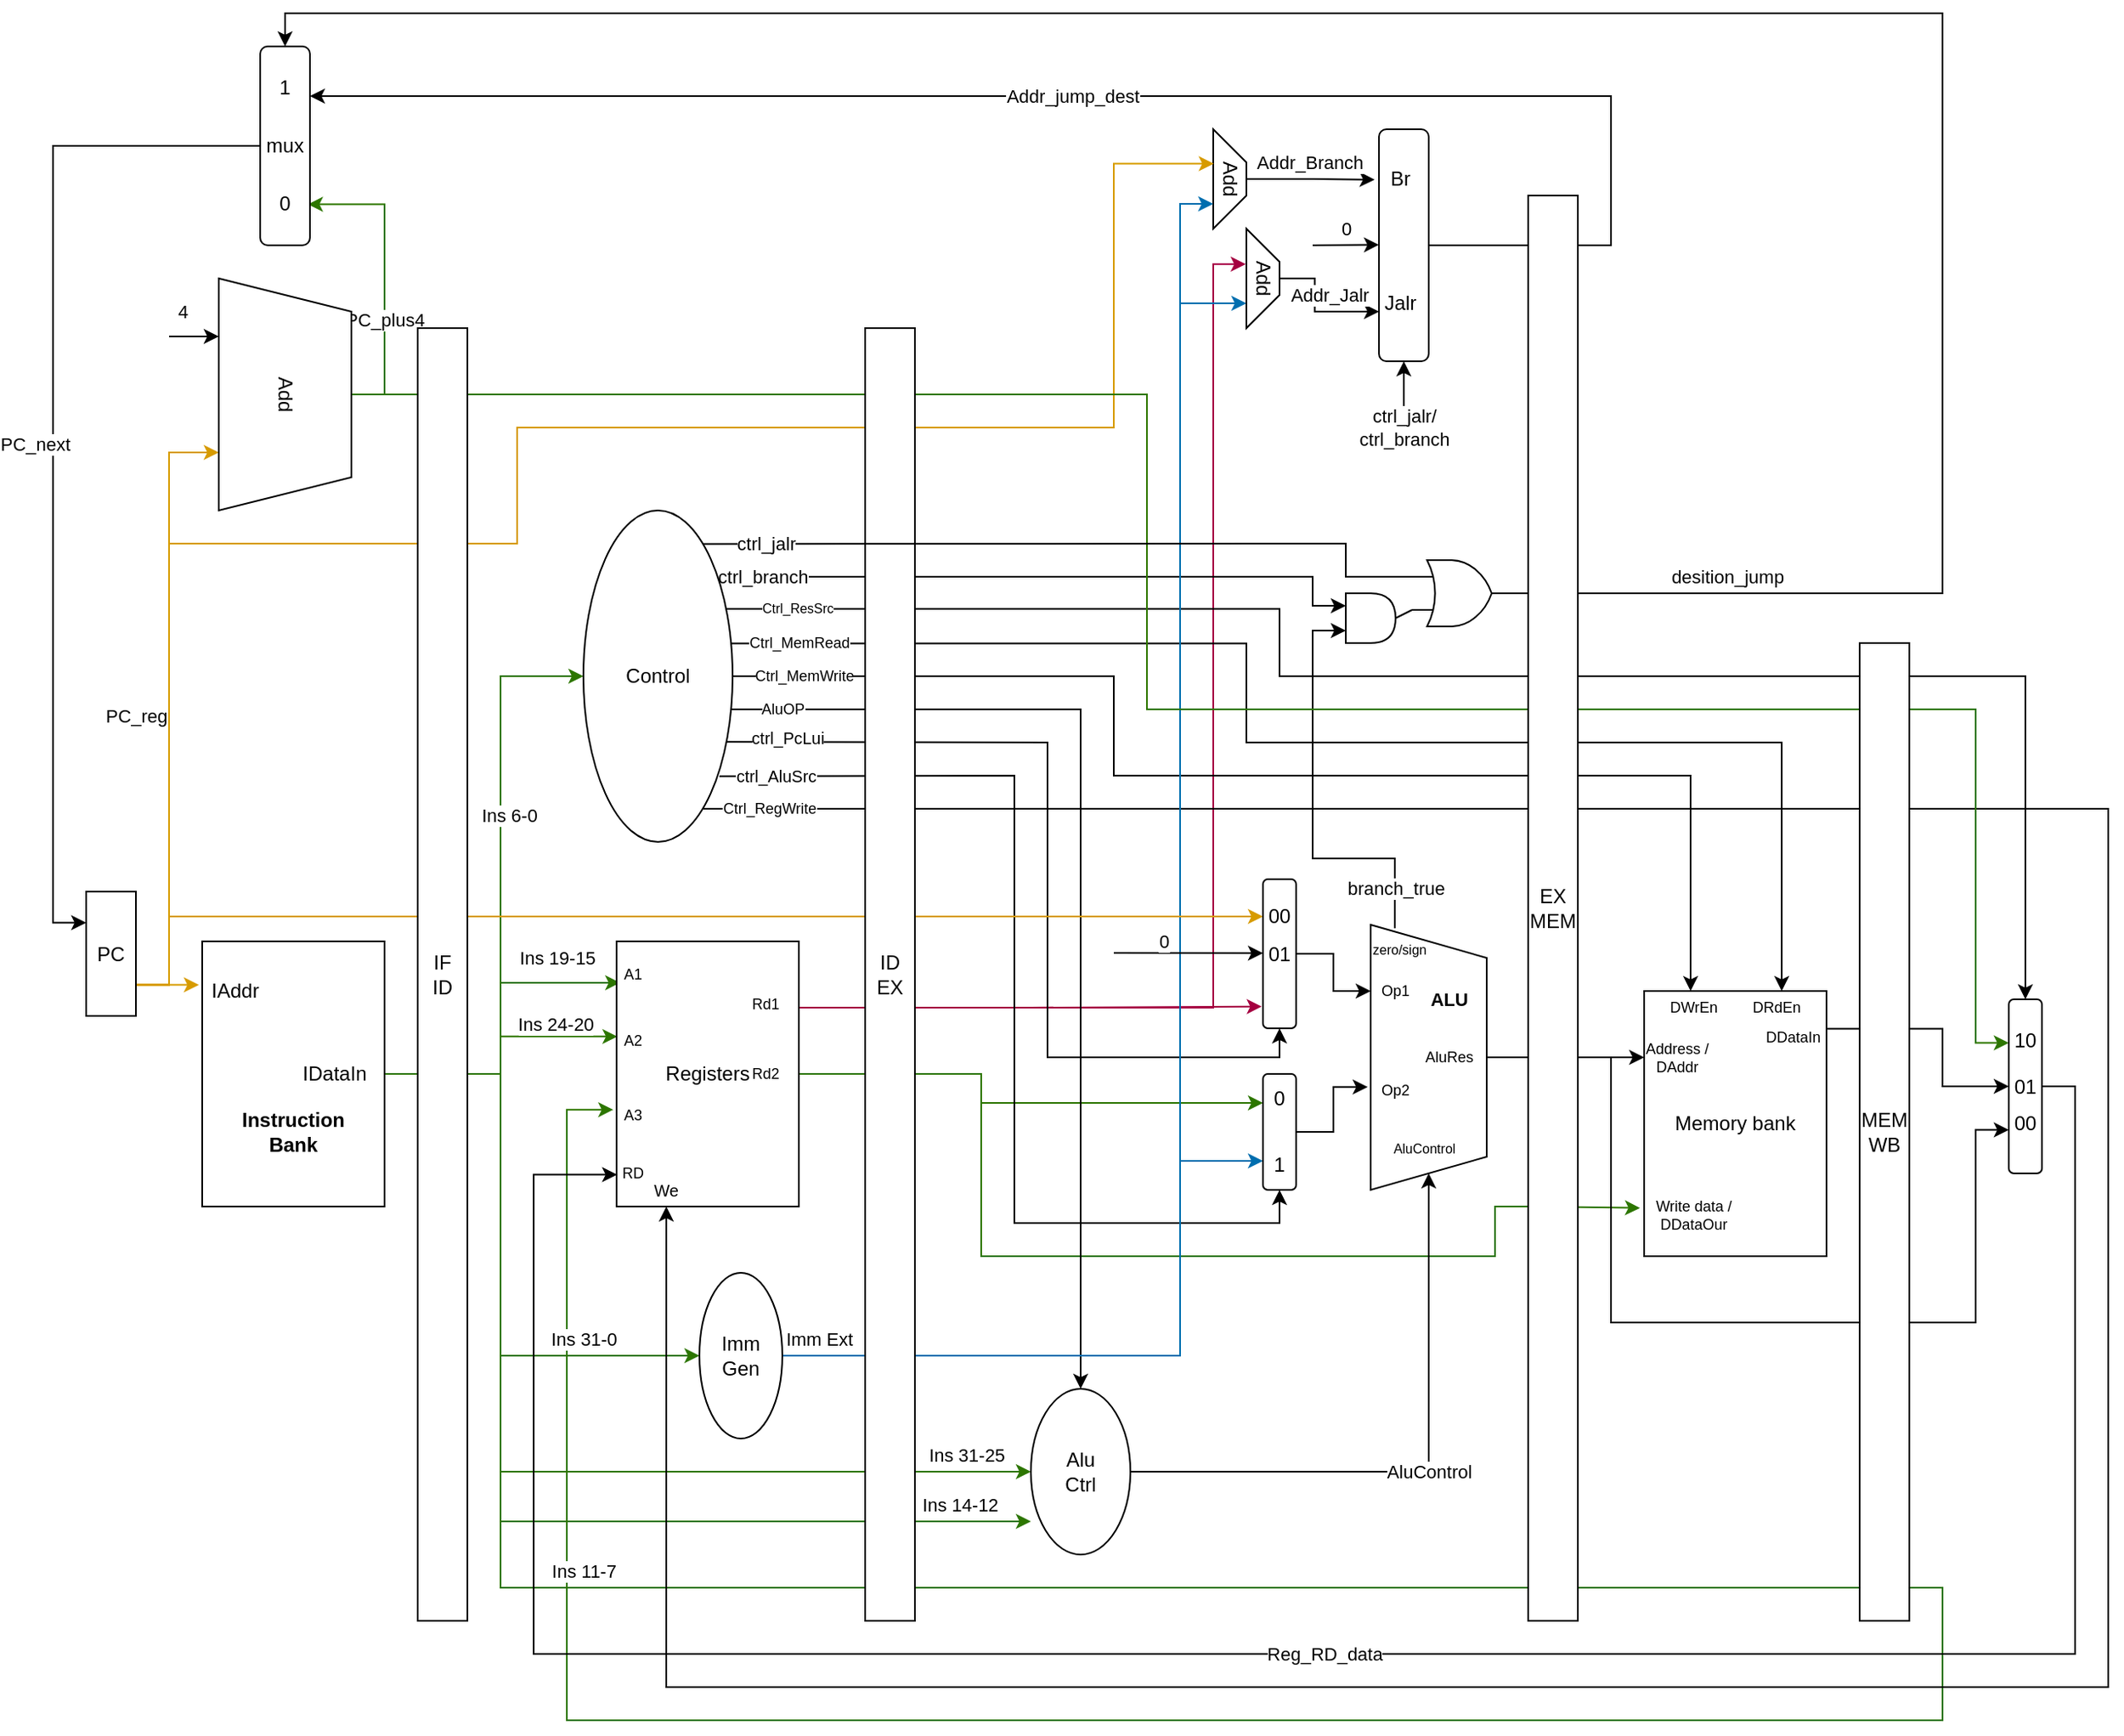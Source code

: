 <mxfile version="21.2.8" type="device">
  <diagram name="Page-1" id="7e0a89b8-554c-2b80-1dc8-d5c74ca68de4">
    <mxGraphModel dx="2295" dy="1553" grid="1" gridSize="10" guides="1" tooltips="1" connect="1" arrows="1" fold="1" page="1" pageScale="1" pageWidth="1100" pageHeight="850" background="none" math="0" shadow="0">
      <root>
        <mxCell id="0" />
        <mxCell id="1" parent="0" />
        <mxCell id="HRQ-f5ljQgn7vCd50rZe-31" value="Ins 6-0" style="edgeStyle=orthogonalEdgeStyle;rounded=0;orthogonalLoop=1;jettySize=auto;html=1;exitX=1;exitY=0.5;exitDx=0;exitDy=0;entryX=0;entryY=0.5;entryDx=0;entryDy=0;fillColor=#60a917;strokeColor=#2D7600;" parent="1" source="HRQ-f5ljQgn7vCd50rZe-2" target="HRQ-f5ljQgn7vCd50rZe-4" edge="1">
          <mxGeometry x="0.258" y="-5" relative="1" as="geometry">
            <Array as="points">
              <mxPoint x="290" y="470" />
              <mxPoint x="290" y="230" />
            </Array>
            <mxPoint as="offset" />
          </mxGeometry>
        </mxCell>
        <mxCell id="HRQ-f5ljQgn7vCd50rZe-32" value="Ins 19-15" style="edgeStyle=orthogonalEdgeStyle;rounded=0;orthogonalLoop=1;jettySize=auto;html=1;exitX=1;exitY=0.5;exitDx=0;exitDy=0;entryX=0.02;entryY=0.156;entryDx=0;entryDy=0;entryPerimeter=0;fillColor=#60a917;strokeColor=#2D7600;" parent="1" source="HRQ-f5ljQgn7vCd50rZe-2" target="HRQ-f5ljQgn7vCd50rZe-3" edge="1">
          <mxGeometry x="0.615" y="15" relative="1" as="geometry">
            <mxPoint as="offset" />
          </mxGeometry>
        </mxCell>
        <mxCell id="HRQ-f5ljQgn7vCd50rZe-33" value="Ins 24-20" style="edgeStyle=orthogonalEdgeStyle;rounded=0;orthogonalLoop=1;jettySize=auto;html=1;exitX=1;exitY=0.5;exitDx=0;exitDy=0;entryX=0.005;entryY=0.359;entryDx=0;entryDy=0;entryPerimeter=0;fillColor=#60a917;strokeColor=#2D7600;" parent="1" source="HRQ-f5ljQgn7vCd50rZe-2" target="HRQ-f5ljQgn7vCd50rZe-3" edge="1">
          <mxGeometry x="0.541" y="7" relative="1" as="geometry">
            <mxPoint as="offset" />
          </mxGeometry>
        </mxCell>
        <mxCell id="HRQ-f5ljQgn7vCd50rZe-34" value="Ins 11-7" style="edgeStyle=orthogonalEdgeStyle;rounded=0;orthogonalLoop=1;jettySize=auto;html=1;exitX=1;exitY=0.5;exitDx=0;exitDy=0;entryX=-0.018;entryY=0.635;entryDx=0;entryDy=0;entryPerimeter=0;fillColor=#60a917;strokeColor=#2D7600;" parent="1" source="HRQ-f5ljQgn7vCd50rZe-2" target="HRQ-f5ljQgn7vCd50rZe-3" edge="1">
          <mxGeometry x="-0.664" y="10" relative="1" as="geometry">
            <mxPoint as="offset" />
            <Array as="points">
              <mxPoint x="290" y="470" />
              <mxPoint x="290" y="780" />
              <mxPoint x="1160" y="780" />
              <mxPoint x="1160" y="860" />
              <mxPoint x="330" y="860" />
              <mxPoint x="330" y="492" />
            </Array>
          </mxGeometry>
        </mxCell>
        <mxCell id="HRQ-f5ljQgn7vCd50rZe-35" value="Ins 31-0" style="edgeStyle=orthogonalEdgeStyle;rounded=0;orthogonalLoop=1;jettySize=auto;html=1;exitX=1;exitY=0.5;exitDx=0;exitDy=0;entryX=0;entryY=0.5;entryDx=0;entryDy=0;fillColor=#60a917;strokeColor=#2D7600;" parent="1" source="HRQ-f5ljQgn7vCd50rZe-2" target="HRQ-f5ljQgn7vCd50rZe-9" edge="1">
          <mxGeometry x="0.611" y="10" relative="1" as="geometry">
            <Array as="points">
              <mxPoint x="290" y="470" />
              <mxPoint x="290" y="640" />
            </Array>
            <mxPoint as="offset" />
          </mxGeometry>
        </mxCell>
        <mxCell id="HRQ-f5ljQgn7vCd50rZe-36" value="Ins 31-25" style="edgeStyle=orthogonalEdgeStyle;rounded=0;orthogonalLoop=1;jettySize=auto;html=1;exitX=1;exitY=0.5;exitDx=0;exitDy=0;entryX=0;entryY=0.5;entryDx=0;entryDy=0;fillColor=#60a917;strokeColor=#2D7600;" parent="1" source="HRQ-f5ljQgn7vCd50rZe-2" target="HRQ-f5ljQgn7vCd50rZe-8" edge="1">
          <mxGeometry x="0.875" y="10" relative="1" as="geometry">
            <Array as="points">
              <mxPoint x="290" y="470" />
              <mxPoint x="290" y="710" />
            </Array>
            <mxPoint as="offset" />
          </mxGeometry>
        </mxCell>
        <mxCell id="HRQ-f5ljQgn7vCd50rZe-37" value="Ins 14-12" style="edgeStyle=orthogonalEdgeStyle;rounded=0;orthogonalLoop=1;jettySize=auto;html=1;exitX=1;exitY=0.5;exitDx=0;exitDy=0;entryX=0;entryY=0.8;entryDx=0;entryDy=0;entryPerimeter=0;fillColor=#60a917;strokeColor=#2D7600;" parent="1" source="HRQ-f5ljQgn7vCd50rZe-2" target="HRQ-f5ljQgn7vCd50rZe-8" edge="1">
          <mxGeometry x="0.869" y="10" relative="1" as="geometry">
            <Array as="points">
              <mxPoint x="290" y="470" />
              <mxPoint x="290" y="740" />
            </Array>
            <mxPoint as="offset" />
          </mxGeometry>
        </mxCell>
        <mxCell id="HRQ-f5ljQgn7vCd50rZe-60" style="edgeStyle=orthogonalEdgeStyle;rounded=0;orthogonalLoop=1;jettySize=auto;html=1;exitX=1;exitY=0.25;exitDx=0;exitDy=0;entryX=0.357;entryY=1.019;entryDx=0;entryDy=0;entryPerimeter=0;fillColor=#d80073;strokeColor=#A50040;" parent="1" source="HRQ-f5ljQgn7vCd50rZe-3" target="HRQ-f5ljQgn7vCd50rZe-51" edge="1">
          <mxGeometry relative="1" as="geometry">
            <Array as="points">
              <mxPoint x="720" y="430" />
              <mxPoint x="720" y="-19" />
            </Array>
          </mxGeometry>
        </mxCell>
        <mxCell id="HRQ-f5ljQgn7vCd50rZe-68" style="edgeStyle=orthogonalEdgeStyle;rounded=0;orthogonalLoop=1;jettySize=auto;html=1;exitX=1;exitY=0.25;exitDx=0;exitDy=0;entryX=-0.036;entryY=0.854;entryDx=0;entryDy=0;entryPerimeter=0;fillColor=#d80073;strokeColor=#A50040;" parent="1" source="HRQ-f5ljQgn7vCd50rZe-3" target="HRQ-f5ljQgn7vCd50rZe-38" edge="1">
          <mxGeometry relative="1" as="geometry" />
        </mxCell>
        <mxCell id="HRQ-f5ljQgn7vCd50rZe-73" style="edgeStyle=orthogonalEdgeStyle;rounded=0;orthogonalLoop=1;jettySize=auto;html=1;entryX=0;entryY=0.25;entryDx=0;entryDy=0;fillColor=#60a917;strokeColor=#2D7600;" parent="1" source="HRQ-f5ljQgn7vCd50rZe-3" target="HRQ-f5ljQgn7vCd50rZe-72" edge="1">
          <mxGeometry relative="1" as="geometry">
            <Array as="points">
              <mxPoint x="580" y="470" />
              <mxPoint x="580" y="487" />
            </Array>
          </mxGeometry>
        </mxCell>
        <mxCell id="HRQ-f5ljQgn7vCd50rZe-83" style="edgeStyle=orthogonalEdgeStyle;rounded=0;orthogonalLoop=1;jettySize=auto;html=1;exitX=1;exitY=0.5;exitDx=0;exitDy=0;entryX=-0.023;entryY=0.818;entryDx=0;entryDy=0;entryPerimeter=0;fillColor=#60a917;strokeColor=#2D7600;" parent="1" source="HRQ-f5ljQgn7vCd50rZe-3" target="HRQ-f5ljQgn7vCd50rZe-5" edge="1">
          <mxGeometry relative="1" as="geometry">
            <mxPoint x="910" y="550" as="targetPoint" />
            <Array as="points">
              <mxPoint x="580" y="470" />
              <mxPoint x="580" y="580" />
              <mxPoint x="890" y="580" />
              <mxPoint x="890" y="550" />
              <mxPoint x="910" y="550" />
            </Array>
          </mxGeometry>
        </mxCell>
        <mxCell id="HRQ-f5ljQgn7vCd50rZe-49" value="ctrl_branch" style="edgeStyle=orthogonalEdgeStyle;rounded=0;orthogonalLoop=1;jettySize=auto;html=1;entryX=0;entryY=0.25;entryDx=0;entryDy=0;exitX=0.868;exitY=0.193;exitDx=0;exitDy=0;exitPerimeter=0;" parent="1" source="HRQ-f5ljQgn7vCd50rZe-4" target="HRQ-f5ljQgn7vCd50rZe-41" edge="1">
          <mxGeometry x="-0.843" relative="1" as="geometry">
            <Array as="points">
              <mxPoint x="418" y="170" />
              <mxPoint x="780" y="170" />
              <mxPoint x="780" y="188" />
            </Array>
            <mxPoint as="offset" />
          </mxGeometry>
        </mxCell>
        <mxCell id="HRQ-f5ljQgn7vCd50rZe-71" value="ctrl_PcLui" style="edgeStyle=orthogonalEdgeStyle;rounded=0;orthogonalLoop=1;jettySize=auto;html=1;entryX=0.5;entryY=1;entryDx=0;entryDy=0;exitX=0.96;exitY=0.698;exitDx=0;exitDy=0;fontSize=10;exitPerimeter=0;" parent="1" source="HRQ-f5ljQgn7vCd50rZe-4" target="HRQ-f5ljQgn7vCd50rZe-38" edge="1">
          <mxGeometry x="-0.866" y="3" relative="1" as="geometry">
            <Array as="points">
              <mxPoint x="428" y="270" />
              <mxPoint x="620" y="270" />
              <mxPoint x="620" y="460" />
              <mxPoint x="760" y="460" />
            </Array>
            <mxPoint as="offset" />
          </mxGeometry>
        </mxCell>
        <mxCell id="HRQ-f5ljQgn7vCd50rZe-75" value="ctrl_AluSrc" style="edgeStyle=orthogonalEdgeStyle;rounded=0;orthogonalLoop=1;jettySize=auto;html=1;entryX=0.5;entryY=1;entryDx=0;entryDy=0;exitX=0.911;exitY=0.802;exitDx=0;exitDy=0;exitPerimeter=0;fontSize=10;" parent="1" source="HRQ-f5ljQgn7vCd50rZe-4" target="HRQ-f5ljQgn7vCd50rZe-72" edge="1">
          <mxGeometry x="-0.892" relative="1" as="geometry">
            <Array as="points">
              <mxPoint x="423" y="290" />
              <mxPoint x="427" y="290" />
              <mxPoint x="600" y="290" />
              <mxPoint x="600" y="560" />
              <mxPoint x="760" y="560" />
            </Array>
            <mxPoint as="offset" />
          </mxGeometry>
        </mxCell>
        <mxCell id="HRQ-f5ljQgn7vCd50rZe-84" value="Ctrl_MemWrite" style="edgeStyle=orthogonalEdgeStyle;rounded=0;orthogonalLoop=1;jettySize=auto;html=1;exitX=1;exitY=0.5;exitDx=0;exitDy=0;entryX=0.25;entryY=0;entryDx=0;entryDy=0;fontSize=9;" parent="1" source="HRQ-f5ljQgn7vCd50rZe-4" target="HRQ-f5ljQgn7vCd50rZe-5" edge="1">
          <mxGeometry x="-0.888" relative="1" as="geometry">
            <Array as="points">
              <mxPoint x="660" y="230" />
              <mxPoint x="660" y="290" />
              <mxPoint x="1008" y="290" />
              <mxPoint x="1008" y="420" />
            </Array>
            <mxPoint as="offset" />
          </mxGeometry>
        </mxCell>
        <mxCell id="HRQ-f5ljQgn7vCd50rZe-85" value="Ctrl_MemRead" style="edgeStyle=orthogonalEdgeStyle;rounded=0;orthogonalLoop=1;jettySize=auto;html=1;exitX=0.985;exitY=0.401;exitDx=0;exitDy=0;entryX=0.75;entryY=0;entryDx=0;entryDy=0;fontSize=9;exitPerimeter=0;" parent="1" source="HRQ-f5ljQgn7vCd50rZe-4" target="HRQ-f5ljQgn7vCd50rZe-5" edge="1">
          <mxGeometry x="-0.903" relative="1" as="geometry">
            <Array as="points">
              <mxPoint x="740" y="210" />
              <mxPoint x="740" y="270" />
              <mxPoint x="1063" y="270" />
              <mxPoint x="1063" y="420" />
            </Array>
            <mxPoint as="offset" />
          </mxGeometry>
        </mxCell>
        <mxCell id="HRQ-f5ljQgn7vCd50rZe-86" value="Ctrl_ResSrc" style="edgeStyle=orthogonalEdgeStyle;rounded=0;orthogonalLoop=1;jettySize=auto;html=1;entryX=0.5;entryY=0;entryDx=0;entryDy=0;exitX=0.944;exitY=0.297;exitDx=0;exitDy=0;exitPerimeter=0;fontSize=8;" parent="1" source="HRQ-f5ljQgn7vCd50rZe-4" target="HRQ-f5ljQgn7vCd50rZe-11" edge="1">
          <mxGeometry x="-0.913" relative="1" as="geometry">
            <Array as="points">
              <mxPoint x="760" y="189" />
              <mxPoint x="760" y="230" />
              <mxPoint x="1210" y="230" />
            </Array>
            <mxPoint as="offset" />
          </mxGeometry>
        </mxCell>
        <mxCell id="HRQ-f5ljQgn7vCd50rZe-98" value="Ctrl_RegWrite" style="edgeStyle=orthogonalEdgeStyle;rounded=0;orthogonalLoop=1;jettySize=auto;html=1;fontSize=9;exitX=0.805;exitY=0.9;exitDx=0;exitDy=0;exitPerimeter=0;entryX=0.273;entryY=1;entryDx=0;entryDy=0;entryPerimeter=0;" parent="1" source="HRQ-f5ljQgn7vCd50rZe-4" target="HRQ-f5ljQgn7vCd50rZe-3" edge="1">
          <mxGeometry x="-0.969" relative="1" as="geometry">
            <mxPoint x="390" y="580" as="targetPoint" />
            <Array as="points">
              <mxPoint x="1260" y="310" />
              <mxPoint x="1260" y="840" />
              <mxPoint x="390" y="840" />
            </Array>
            <mxPoint as="offset" />
          </mxGeometry>
        </mxCell>
        <mxCell id="HRQ-f5ljQgn7vCd50rZe-99" value="AluOP" style="edgeStyle=orthogonalEdgeStyle;rounded=0;orthogonalLoop=1;jettySize=auto;html=1;entryX=0.5;entryY=0;entryDx=0;entryDy=0;fontSize=9;" parent="1" source="HRQ-f5ljQgn7vCd50rZe-4" target="HRQ-f5ljQgn7vCd50rZe-8" edge="1">
          <mxGeometry x="-0.901" relative="1" as="geometry">
            <Array as="points">
              <mxPoint x="640" y="250" />
              <mxPoint x="640" y="660" />
            </Array>
            <mxPoint as="offset" />
          </mxGeometry>
        </mxCell>
        <mxCell id="HRQ-f5ljQgn7vCd50rZe-4" value="Control" style="ellipse;whiteSpace=wrap;html=1;" parent="1" vertex="1">
          <mxGeometry x="340" y="130" width="90" height="200" as="geometry" />
        </mxCell>
        <mxCell id="HRQ-f5ljQgn7vCd50rZe-88" style="edgeStyle=orthogonalEdgeStyle;rounded=0;orthogonalLoop=1;jettySize=auto;html=1;entryX=0;entryY=0.5;entryDx=0;entryDy=0;exitX=0.999;exitY=0.142;exitDx=0;exitDy=0;exitPerimeter=0;" parent="1" source="HRQ-f5ljQgn7vCd50rZe-5" target="HRQ-f5ljQgn7vCd50rZe-11" edge="1">
          <mxGeometry relative="1" as="geometry">
            <Array as="points">
              <mxPoint x="1160" y="443" />
              <mxPoint x="1160" y="478" />
            </Array>
          </mxGeometry>
        </mxCell>
        <mxCell id="HRQ-f5ljQgn7vCd50rZe-53" value="Addr_Branch" style="edgeStyle=orthogonalEdgeStyle;rounded=0;orthogonalLoop=1;jettySize=auto;html=1;entryX=-0.088;entryY=0.217;entryDx=0;entryDy=0;entryPerimeter=0;" parent="1" source="HRQ-f5ljQgn7vCd50rZe-6" target="HRQ-f5ljQgn7vCd50rZe-52" edge="1">
          <mxGeometry x="-0.03" y="10" relative="1" as="geometry">
            <mxPoint as="offset" />
          </mxGeometry>
        </mxCell>
        <mxCell id="HRQ-f5ljQgn7vCd50rZe-6" value="Add" style="shape=trapezoid;perimeter=trapezoidPerimeter;whiteSpace=wrap;html=1;fixedSize=1;rotation=90;" parent="1" vertex="1">
          <mxGeometry x="700" y="-80" width="60" height="20" as="geometry" />
        </mxCell>
        <mxCell id="HRQ-f5ljQgn7vCd50rZe-13" style="edgeStyle=orthogonalEdgeStyle;rounded=0;orthogonalLoop=1;jettySize=auto;html=1;exitX=0.5;exitY=0;exitDx=0;exitDy=0;entryX=0;entryY=0.25;entryDx=0;entryDy=0;" parent="1" source="HRQ-f5ljQgn7vCd50rZe-7" target="HRQ-f5ljQgn7vCd50rZe-5" edge="1">
          <mxGeometry relative="1" as="geometry" />
        </mxCell>
        <mxCell id="HRQ-f5ljQgn7vCd50rZe-14" style="edgeStyle=orthogonalEdgeStyle;rounded=0;orthogonalLoop=1;jettySize=auto;html=1;entryX=0;entryY=0.75;entryDx=0;entryDy=0;" parent="1" target="HRQ-f5ljQgn7vCd50rZe-11" edge="1">
          <mxGeometry relative="1" as="geometry">
            <mxPoint x="840" y="630" as="targetPoint" />
            <mxPoint x="910" y="460" as="sourcePoint" />
            <Array as="points">
              <mxPoint x="960" y="460" />
              <mxPoint x="960" y="620" />
              <mxPoint x="1180" y="620" />
              <mxPoint x="1180" y="504" />
            </Array>
          </mxGeometry>
        </mxCell>
        <mxCell id="HRQ-f5ljQgn7vCd50rZe-42" value="branch_true" style="edgeStyle=orthogonalEdgeStyle;rounded=0;orthogonalLoop=1;jettySize=auto;html=1;entryX=0;entryY=0.75;entryDx=0;entryDy=0;exitX=0.455;exitY=0.07;exitDx=0;exitDy=0;exitPerimeter=0;" parent="1" source="HRQ-f5ljQgn7vCd50rZe-110" target="HRQ-f5ljQgn7vCd50rZe-41" edge="1">
          <mxGeometry x="-0.807" relative="1" as="geometry">
            <mxPoint x="710" y="380" as="sourcePoint" />
            <Array as="points">
              <mxPoint x="830" y="340" />
              <mxPoint x="780" y="340" />
              <mxPoint x="780" y="202" />
            </Array>
            <mxPoint as="offset" />
          </mxGeometry>
        </mxCell>
        <mxCell id="HRQ-f5ljQgn7vCd50rZe-82" value="AluControl" style="edgeStyle=orthogonalEdgeStyle;rounded=0;orthogonalLoop=1;jettySize=auto;html=1;exitX=1;exitY=0.5;exitDx=0;exitDy=0;" parent="1" source="HRQ-f5ljQgn7vCd50rZe-8" target="HRQ-f5ljQgn7vCd50rZe-7" edge="1">
          <mxGeometry relative="1" as="geometry" />
        </mxCell>
        <mxCell id="HRQ-f5ljQgn7vCd50rZe-8" value="Alu&lt;br&gt;Ctrl" style="ellipse;whiteSpace=wrap;html=1;" parent="1" vertex="1">
          <mxGeometry x="610" y="660" width="60" height="100" as="geometry" />
        </mxCell>
        <mxCell id="HRQ-f5ljQgn7vCd50rZe-57" style="edgeStyle=orthogonalEdgeStyle;rounded=0;orthogonalLoop=1;jettySize=auto;html=1;entryX=0.75;entryY=1;entryDx=0;entryDy=0;fillColor=#1ba1e2;strokeColor=#006EAF;" parent="1" source="HRQ-f5ljQgn7vCd50rZe-9" target="HRQ-f5ljQgn7vCd50rZe-51" edge="1">
          <mxGeometry relative="1" as="geometry">
            <Array as="points">
              <mxPoint x="700" y="640" />
              <mxPoint x="700" y="5" />
            </Array>
          </mxGeometry>
        </mxCell>
        <mxCell id="HRQ-f5ljQgn7vCd50rZe-58" value="Imm Ext" style="edgeStyle=orthogonalEdgeStyle;rounded=0;orthogonalLoop=1;jettySize=auto;html=1;entryX=0.75;entryY=1;entryDx=0;entryDy=0;fillColor=#1ba1e2;strokeColor=#006EAF;" parent="1" source="HRQ-f5ljQgn7vCd50rZe-9" target="HRQ-f5ljQgn7vCd50rZe-6" edge="1">
          <mxGeometry x="-0.954" y="10" relative="1" as="geometry">
            <Array as="points">
              <mxPoint x="700" y="640" />
              <mxPoint x="700" y="-55" />
            </Array>
            <mxPoint as="offset" />
          </mxGeometry>
        </mxCell>
        <mxCell id="HRQ-f5ljQgn7vCd50rZe-74" style="edgeStyle=orthogonalEdgeStyle;rounded=0;orthogonalLoop=1;jettySize=auto;html=1;entryX=0;entryY=0.75;entryDx=0;entryDy=0;fillColor=#1ba1e2;strokeColor=#006EAF;" parent="1" source="HRQ-f5ljQgn7vCd50rZe-9" target="HRQ-f5ljQgn7vCd50rZe-72" edge="1">
          <mxGeometry relative="1" as="geometry">
            <Array as="points">
              <mxPoint x="700" y="640" />
              <mxPoint x="700" y="523" />
            </Array>
          </mxGeometry>
        </mxCell>
        <mxCell id="HRQ-f5ljQgn7vCd50rZe-9" value="Imm&lt;br&gt;Gen" style="ellipse;whiteSpace=wrap;html=1;" parent="1" vertex="1">
          <mxGeometry x="410" y="590" width="50" height="100" as="geometry" />
        </mxCell>
        <mxCell id="HRQ-f5ljQgn7vCd50rZe-89" value="Reg_RD_data" style="edgeStyle=orthogonalEdgeStyle;rounded=0;orthogonalLoop=1;jettySize=auto;html=1;entryX=0.003;entryY=0.88;entryDx=0;entryDy=0;entryPerimeter=0;" parent="1" source="HRQ-f5ljQgn7vCd50rZe-11" target="HRQ-f5ljQgn7vCd50rZe-3" edge="1">
          <mxGeometry relative="1" as="geometry">
            <Array as="points">
              <mxPoint x="1240" y="477" />
              <mxPoint x="1240" y="820" />
              <mxPoint x="310" y="820" />
              <mxPoint x="310" y="531" />
            </Array>
          </mxGeometry>
        </mxCell>
        <mxCell id="HRQ-f5ljQgn7vCd50rZe-16" style="edgeStyle=orthogonalEdgeStyle;rounded=0;orthogonalLoop=1;jettySize=auto;html=1;entryX=-0.018;entryY=0.169;entryDx=0;entryDy=0;entryPerimeter=0;exitX=1;exitY=0.75;exitDx=0;exitDy=0;fillColor=#ffcd28;gradientColor=#ffa500;strokeColor=#d79b00;" parent="1" source="HRQ-f5ljQgn7vCd50rZe-15" target="HRQ-f5ljQgn7vCd50rZe-2" edge="1">
          <mxGeometry relative="1" as="geometry" />
        </mxCell>
        <mxCell id="HRQ-f5ljQgn7vCd50rZe-18" value="PC_reg" style="edgeStyle=orthogonalEdgeStyle;rounded=0;orthogonalLoop=1;jettySize=auto;html=1;entryX=0.75;entryY=1;entryDx=0;entryDy=0;exitX=1;exitY=0.75;exitDx=0;exitDy=0;fillColor=#ffcd28;gradientColor=#ffa500;strokeColor=#d79b00;" parent="1" source="HRQ-f5ljQgn7vCd50rZe-15" target="HRQ-f5ljQgn7vCd50rZe-17" edge="1">
          <mxGeometry x="-0.019" y="20" relative="1" as="geometry">
            <Array as="points">
              <mxPoint x="90" y="416" />
              <mxPoint x="90" y="95" />
            </Array>
            <mxPoint as="offset" />
          </mxGeometry>
        </mxCell>
        <mxCell id="HRQ-f5ljQgn7vCd50rZe-59" style="edgeStyle=orthogonalEdgeStyle;rounded=0;orthogonalLoop=1;jettySize=auto;html=1;exitX=1;exitY=0.75;exitDx=0;exitDy=0;entryX=0.346;entryY=0.984;entryDx=0;entryDy=0;entryPerimeter=0;fillColor=#ffcd28;gradientColor=#ffa500;strokeColor=#d79b00;" parent="1" source="HRQ-f5ljQgn7vCd50rZe-15" target="HRQ-f5ljQgn7vCd50rZe-6" edge="1">
          <mxGeometry relative="1" as="geometry">
            <Array as="points">
              <mxPoint x="90" y="416" />
              <mxPoint x="90" y="150" />
              <mxPoint x="300" y="150" />
              <mxPoint x="300" y="80" />
              <mxPoint x="660" y="80" />
              <mxPoint x="660" y="-79" />
            </Array>
          </mxGeometry>
        </mxCell>
        <mxCell id="HRQ-f5ljQgn7vCd50rZe-66" style="edgeStyle=orthogonalEdgeStyle;rounded=0;orthogonalLoop=1;jettySize=auto;html=1;exitX=1;exitY=0.75;exitDx=0;exitDy=0;entryX=0;entryY=0.25;entryDx=0;entryDy=0;fillColor=#ffcd28;gradientColor=#ffa500;strokeColor=#d79b00;" parent="1" source="HRQ-f5ljQgn7vCd50rZe-15" target="HRQ-f5ljQgn7vCd50rZe-38" edge="1">
          <mxGeometry relative="1" as="geometry">
            <Array as="points">
              <mxPoint x="90" y="416" />
              <mxPoint x="90" y="375" />
            </Array>
          </mxGeometry>
        </mxCell>
        <mxCell id="HRQ-f5ljQgn7vCd50rZe-15" value="PC" style="rounded=0;whiteSpace=wrap;html=1;" parent="1" vertex="1">
          <mxGeometry x="40" y="360" width="30" height="75" as="geometry" />
        </mxCell>
        <mxCell id="HRQ-f5ljQgn7vCd50rZe-24" value="PC_plus4" style="edgeStyle=orthogonalEdgeStyle;rounded=0;orthogonalLoop=1;jettySize=auto;html=1;exitX=0.5;exitY=0;exitDx=0;exitDy=0;fillColor=#60a917;strokeColor=#2D7600;entryX=0.959;entryY=0.794;entryDx=0;entryDy=0;entryPerimeter=0;" parent="1" source="HRQ-f5ljQgn7vCd50rZe-17" target="HRQ-f5ljQgn7vCd50rZe-22" edge="1">
          <mxGeometry x="-0.279" relative="1" as="geometry">
            <Array as="points">
              <mxPoint x="220" y="60" />
              <mxPoint x="220" y="-55" />
            </Array>
            <mxPoint as="offset" />
            <mxPoint x="890" y="-30" as="targetPoint" />
          </mxGeometry>
        </mxCell>
        <mxCell id="HRQ-f5ljQgn7vCd50rZe-93" style="edgeStyle=orthogonalEdgeStyle;rounded=0;orthogonalLoop=1;jettySize=auto;html=1;entryX=0;entryY=0.25;entryDx=0;entryDy=0;fillColor=#60a917;strokeColor=#2D7600;" parent="1" source="HRQ-f5ljQgn7vCd50rZe-17" target="HRQ-f5ljQgn7vCd50rZe-11" edge="1">
          <mxGeometry relative="1" as="geometry">
            <mxPoint x="1101.143" y="440" as="targetPoint" />
            <Array as="points">
              <mxPoint x="680" y="60" />
              <mxPoint x="680" y="250" />
              <mxPoint x="1180" y="250" />
              <mxPoint x="1180" y="451" />
            </Array>
          </mxGeometry>
        </mxCell>
        <mxCell id="HRQ-f5ljQgn7vCd50rZe-17" value="Add" style="shape=trapezoid;perimeter=trapezoidPerimeter;whiteSpace=wrap;html=1;fixedSize=1;rotation=90;" parent="1" vertex="1">
          <mxGeometry x="90" y="20" width="140" height="80" as="geometry" />
        </mxCell>
        <mxCell id="HRQ-f5ljQgn7vCd50rZe-21" value="4" style="endArrow=classic;html=1;rounded=0;entryX=0.25;entryY=1;entryDx=0;entryDy=0;" parent="1" target="HRQ-f5ljQgn7vCd50rZe-17" edge="1">
          <mxGeometry x="-0.5" y="15" width="50" height="50" relative="1" as="geometry">
            <mxPoint x="90" y="25" as="sourcePoint" />
            <mxPoint x="300" y="100" as="targetPoint" />
            <mxPoint as="offset" />
          </mxGeometry>
        </mxCell>
        <mxCell id="HRQ-f5ljQgn7vCd50rZe-25" value="PC_next" style="edgeStyle=orthogonalEdgeStyle;rounded=0;orthogonalLoop=1;jettySize=auto;html=1;exitX=0;exitY=0.5;exitDx=0;exitDy=0;entryX=0;entryY=0.25;entryDx=0;entryDy=0;" parent="1" source="HRQ-f5ljQgn7vCd50rZe-22" target="HRQ-f5ljQgn7vCd50rZe-15" edge="1">
          <mxGeometry x="-0.006" y="-10" relative="1" as="geometry">
            <Array as="points">
              <mxPoint x="20" y="-90" />
              <mxPoint x="20" y="379" />
            </Array>
            <mxPoint x="-1" as="offset" />
          </mxGeometry>
        </mxCell>
        <mxCell id="HRQ-f5ljQgn7vCd50rZe-29" value="Addr_jump_dest" style="edgeStyle=orthogonalEdgeStyle;rounded=0;orthogonalLoop=1;jettySize=auto;html=1;exitX=1;exitY=0.5;exitDx=0;exitDy=0;entryX=1;entryY=0.25;entryDx=0;entryDy=0;" parent="1" source="HRQ-f5ljQgn7vCd50rZe-52" target="HRQ-f5ljQgn7vCd50rZe-22" edge="1">
          <mxGeometry x="0.067" relative="1" as="geometry">
            <mxPoint x="810" y="134.66" as="sourcePoint" />
            <mxPoint x="330" y="-120" as="targetPoint" />
            <mxPoint as="offset" />
            <Array as="points">
              <mxPoint x="960" y="-30" />
              <mxPoint x="960" y="-120" />
            </Array>
          </mxGeometry>
        </mxCell>
        <mxCell id="HRQ-f5ljQgn7vCd50rZe-64" style="edgeStyle=orthogonalEdgeStyle;rounded=0;orthogonalLoop=1;jettySize=auto;html=1;entryX=0.25;entryY=1;entryDx=0;entryDy=0;movable=1;resizable=1;rotatable=1;deletable=1;editable=1;locked=0;connectable=1;" parent="1" source="HRQ-f5ljQgn7vCd50rZe-38" target="HRQ-f5ljQgn7vCd50rZe-7" edge="1">
          <mxGeometry relative="1" as="geometry">
            <mxPoint x="680" y="430" as="targetPoint" />
          </mxGeometry>
        </mxCell>
        <mxCell id="HRQ-f5ljQgn7vCd50rZe-40" value="desition_jump" style="endArrow=classic;html=1;rounded=0;exitX=1;exitY=0.5;exitDx=0;exitDy=0;exitPerimeter=0;entryX=0.5;entryY=0;entryDx=0;entryDy=0;" parent="1" source="HRQ-f5ljQgn7vCd50rZe-44" target="HRQ-f5ljQgn7vCd50rZe-22" edge="1">
          <mxGeometry x="-0.841" y="10" width="50" height="50" relative="1" as="geometry">
            <mxPoint x="850" y="290" as="sourcePoint" />
            <mxPoint x="950" y="90" as="targetPoint" />
            <Array as="points">
              <mxPoint x="1160" y="180" />
              <mxPoint x="1160" y="-170" />
              <mxPoint x="160" y="-170" />
            </Array>
            <mxPoint as="offset" />
          </mxGeometry>
        </mxCell>
        <mxCell id="HRQ-f5ljQgn7vCd50rZe-41" value="" style="shape=delay;whiteSpace=wrap;html=1;" parent="1" vertex="1">
          <mxGeometry x="800" y="180" width="30" height="30" as="geometry" />
        </mxCell>
        <mxCell id="HRQ-f5ljQgn7vCd50rZe-44" value="" style="verticalLabelPosition=bottom;shadow=0;dashed=0;align=center;html=1;verticalAlign=top;shape=mxgraph.electrical.logic_gates.logic_gate;operation=or;" parent="1" vertex="1">
          <mxGeometry x="840" y="160" width="60" height="40" as="geometry" />
        </mxCell>
        <mxCell id="HRQ-f5ljQgn7vCd50rZe-54" value="Addr_Jalr" style="edgeStyle=orthogonalEdgeStyle;rounded=0;orthogonalLoop=1;jettySize=auto;html=1;exitX=0.5;exitY=0;exitDx=0;exitDy=0;entryX=0.292;entryY=0.667;entryDx=0;entryDy=0;entryPerimeter=0;" parent="1" source="HRQ-f5ljQgn7vCd50rZe-51" target="HRQ-f5ljQgn7vCd50rZe-63" edge="1">
          <mxGeometry x="-0.22" y="9" relative="1" as="geometry">
            <mxPoint x="760" y="100" as="targetPoint" />
            <mxPoint as="offset" />
          </mxGeometry>
        </mxCell>
        <mxCell id="HRQ-f5ljQgn7vCd50rZe-51" value="Add" style="shape=trapezoid;perimeter=trapezoidPerimeter;whiteSpace=wrap;html=1;fixedSize=1;rotation=90;" parent="1" vertex="1">
          <mxGeometry x="720" y="-20" width="60" height="20" as="geometry" />
        </mxCell>
        <mxCell id="HRQ-f5ljQgn7vCd50rZe-61" value="ctrl_jalr/&lt;br&gt;ctrl_branch" style="endArrow=classic;html=1;rounded=0;entryX=0.5;entryY=1;entryDx=0;entryDy=0;" parent="1" target="HRQ-f5ljQgn7vCd50rZe-52" edge="1">
          <mxGeometry x="-1" y="-10" width="50" height="50" relative="1" as="geometry">
            <mxPoint x="835" y="70" as="sourcePoint" />
            <mxPoint x="740" y="170" as="targetPoint" />
            <mxPoint x="-10" y="10" as="offset" />
          </mxGeometry>
        </mxCell>
        <mxCell id="HRQ-f5ljQgn7vCd50rZe-67" value="0" style="endArrow=classic;html=1;rounded=0;entryX=0;entryY=0.496;entryDx=0;entryDy=0;entryPerimeter=0;" parent="1" target="HRQ-f5ljQgn7vCd50rZe-38" edge="1">
          <mxGeometry x="-0.334" y="7" width="50" height="50" relative="1" as="geometry">
            <mxPoint x="660" y="397" as="sourcePoint" />
            <mxPoint x="630" y="397.16" as="targetPoint" />
            <mxPoint as="offset" />
          </mxGeometry>
        </mxCell>
        <mxCell id="HRQ-f5ljQgn7vCd50rZe-76" style="edgeStyle=orthogonalEdgeStyle;rounded=0;orthogonalLoop=1;jettySize=auto;html=1;exitX=1;exitY=0.5;exitDx=0;exitDy=0;entryX=0.612;entryY=1.026;entryDx=0;entryDy=0;entryPerimeter=0;movable=1;resizable=1;rotatable=1;deletable=1;editable=1;locked=0;connectable=1;" parent="1" source="HRQ-f5ljQgn7vCd50rZe-72" target="HRQ-f5ljQgn7vCd50rZe-7" edge="1">
          <mxGeometry relative="1" as="geometry" />
        </mxCell>
        <mxCell id="HRQ-f5ljQgn7vCd50rZe-117" value="" style="group" parent="1" vertex="1" connectable="0">
          <mxGeometry x="970" y="415" width="130" height="165" as="geometry" />
        </mxCell>
        <mxCell id="HRQ-f5ljQgn7vCd50rZe-5" value="Memory bank" style="rounded=0;whiteSpace=wrap;html=1;" parent="HRQ-f5ljQgn7vCd50rZe-117" vertex="1">
          <mxGeometry x="10" y="5" width="110" height="160" as="geometry" />
        </mxCell>
        <mxCell id="HRQ-f5ljQgn7vCd50rZe-112" value="Address /&lt;br&gt;DAddr" style="text;html=1;strokeColor=none;fillColor=none;align=center;verticalAlign=middle;whiteSpace=wrap;rounded=0;fontSize=9;" parent="HRQ-f5ljQgn7vCd50rZe-117" vertex="1">
          <mxGeometry y="30" width="60" height="30" as="geometry" />
        </mxCell>
        <mxCell id="HRQ-f5ljQgn7vCd50rZe-113" value="Write data /&lt;br&gt;DDataOur" style="text;html=1;strokeColor=none;fillColor=none;align=center;verticalAlign=middle;whiteSpace=wrap;rounded=0;fontSize=9;" parent="HRQ-f5ljQgn7vCd50rZe-117" vertex="1">
          <mxGeometry x="10" y="125" width="60" height="30" as="geometry" />
        </mxCell>
        <mxCell id="HRQ-f5ljQgn7vCd50rZe-114" value="DRdEn" style="text;html=1;strokeColor=none;fillColor=none;align=center;verticalAlign=middle;whiteSpace=wrap;rounded=0;fontSize=9;" parent="HRQ-f5ljQgn7vCd50rZe-117" vertex="1">
          <mxGeometry x="60" width="60" height="30" as="geometry" />
        </mxCell>
        <mxCell id="HRQ-f5ljQgn7vCd50rZe-115" value="DWrEn" style="text;html=1;strokeColor=none;fillColor=none;align=center;verticalAlign=middle;whiteSpace=wrap;rounded=0;fontSize=9;" parent="HRQ-f5ljQgn7vCd50rZe-117" vertex="1">
          <mxGeometry x="10" width="60" height="30" as="geometry" />
        </mxCell>
        <mxCell id="HRQ-f5ljQgn7vCd50rZe-116" value="DDataIn" style="text;html=1;strokeColor=none;fillColor=none;align=center;verticalAlign=middle;whiteSpace=wrap;rounded=0;fontSize=9;" parent="HRQ-f5ljQgn7vCd50rZe-117" vertex="1">
          <mxGeometry x="70" y="17.5" width="60" height="30" as="geometry" />
        </mxCell>
        <mxCell id="HRQ-f5ljQgn7vCd50rZe-118" value="" style="group" parent="1" vertex="1" connectable="0">
          <mxGeometry x="800" y="380" width="95" height="160" as="geometry" />
        </mxCell>
        <mxCell id="HRQ-f5ljQgn7vCd50rZe-7" value="" style="shape=trapezoid;perimeter=trapezoidPerimeter;whiteSpace=wrap;html=1;fixedSize=1;rotation=90;movable=1;resizable=1;rotatable=1;deletable=1;editable=1;locked=0;connectable=1;" parent="HRQ-f5ljQgn7vCd50rZe-118" vertex="1">
          <mxGeometry x="-30" y="45" width="160" height="70" as="geometry" />
        </mxCell>
        <mxCell id="HRQ-f5ljQgn7vCd50rZe-105" value="Op1" style="text;html=1;strokeColor=none;fillColor=none;align=center;verticalAlign=middle;whiteSpace=wrap;rounded=0;fontSize=9;movable=1;resizable=1;rotatable=1;deletable=1;editable=1;locked=0;connectable=1;" parent="HRQ-f5ljQgn7vCd50rZe-118" vertex="1">
          <mxGeometry y="25" width="60" height="30" as="geometry" />
        </mxCell>
        <mxCell id="HRQ-f5ljQgn7vCd50rZe-106" value="Op2" style="text;html=1;strokeColor=none;fillColor=none;align=center;verticalAlign=middle;whiteSpace=wrap;rounded=0;fontSize=9;movable=1;resizable=1;rotatable=1;deletable=1;editable=1;locked=0;connectable=1;" parent="HRQ-f5ljQgn7vCd50rZe-118" vertex="1">
          <mxGeometry y="85" width="60" height="30" as="geometry" />
        </mxCell>
        <mxCell id="HRQ-f5ljQgn7vCd50rZe-107" value="AluRes" style="text;html=1;strokeColor=none;fillColor=none;align=center;verticalAlign=middle;whiteSpace=wrap;rounded=0;fontSize=9;movable=1;resizable=1;rotatable=1;deletable=1;editable=1;locked=0;connectable=1;" parent="HRQ-f5ljQgn7vCd50rZe-118" vertex="1">
          <mxGeometry x="30" y="65" width="65" height="30" as="geometry" />
        </mxCell>
        <mxCell id="HRQ-f5ljQgn7vCd50rZe-109" value="ALU" style="text;html=1;strokeColor=none;fillColor=none;align=center;verticalAlign=middle;whiteSpace=wrap;rounded=0;fontSize=11;fontStyle=1;movable=1;resizable=1;rotatable=1;deletable=1;editable=1;locked=0;connectable=1;" parent="HRQ-f5ljQgn7vCd50rZe-118" vertex="1">
          <mxGeometry x="30" y="30" width="65" height="30" as="geometry" />
        </mxCell>
        <mxCell id="HRQ-f5ljQgn7vCd50rZe-110" value="zero/sign" style="text;html=1;strokeColor=none;fillColor=none;align=center;verticalAlign=middle;whiteSpace=wrap;rounded=0;fontSize=8;movable=1;resizable=1;rotatable=1;deletable=1;editable=1;locked=0;connectable=1;" parent="HRQ-f5ljQgn7vCd50rZe-118" vertex="1">
          <mxGeometry width="65" height="30" as="geometry" />
        </mxCell>
        <mxCell id="HRQ-f5ljQgn7vCd50rZe-111" value="AluControl" style="text;html=1;strokeColor=none;fillColor=none;align=center;verticalAlign=middle;whiteSpace=wrap;rounded=0;fontSize=8;movable=1;resizable=1;rotatable=1;deletable=1;editable=1;locked=0;connectable=1;" parent="HRQ-f5ljQgn7vCd50rZe-118" vertex="1">
          <mxGeometry x="15" y="120" width="65" height="30" as="geometry" />
        </mxCell>
        <mxCell id="HRQ-f5ljQgn7vCd50rZe-119" value="" style="group;movable=1;resizable=1;rotatable=1;deletable=1;editable=1;locked=0;connectable=1;" parent="1" vertex="1" connectable="0">
          <mxGeometry x="730" y="352.5" width="60" height="90" as="geometry" />
        </mxCell>
        <mxCell id="HRQ-f5ljQgn7vCd50rZe-38" value="&lt;br&gt;" style="rounded=1;whiteSpace=wrap;html=1;movable=1;resizable=1;rotatable=1;deletable=1;editable=1;locked=0;connectable=1;" parent="HRQ-f5ljQgn7vCd50rZe-119" vertex="1">
          <mxGeometry x="20" width="20" height="90" as="geometry" />
        </mxCell>
        <mxCell id="HRQ-f5ljQgn7vCd50rZe-77" value="00" style="text;html=1;strokeColor=none;fillColor=none;align=center;verticalAlign=middle;whiteSpace=wrap;rounded=0;movable=1;resizable=1;rotatable=1;deletable=1;editable=1;locked=0;connectable=1;" parent="HRQ-f5ljQgn7vCd50rZe-119" vertex="1">
          <mxGeometry y="7.5" width="60" height="30" as="geometry" />
        </mxCell>
        <mxCell id="HRQ-f5ljQgn7vCd50rZe-78" value="01" style="text;html=1;strokeColor=none;fillColor=none;align=center;verticalAlign=middle;whiteSpace=wrap;rounded=0;movable=1;resizable=1;rotatable=1;deletable=1;editable=1;locked=0;connectable=1;" parent="HRQ-f5ljQgn7vCd50rZe-119" vertex="1">
          <mxGeometry y="30" width="60" height="30" as="geometry" />
        </mxCell>
        <mxCell id="HRQ-f5ljQgn7vCd50rZe-120" value="" style="group" parent="1" vertex="1" connectable="0">
          <mxGeometry x="730" y="470" width="60" height="70" as="geometry" />
        </mxCell>
        <mxCell id="HRQ-f5ljQgn7vCd50rZe-72" value="" style="rounded=1;whiteSpace=wrap;html=1;movable=1;resizable=1;rotatable=1;deletable=1;editable=1;locked=0;connectable=1;" parent="HRQ-f5ljQgn7vCd50rZe-120" vertex="1">
          <mxGeometry x="20" width="20" height="70" as="geometry" />
        </mxCell>
        <mxCell id="HRQ-f5ljQgn7vCd50rZe-80" value="0" style="text;html=1;strokeColor=none;fillColor=none;align=center;verticalAlign=middle;whiteSpace=wrap;rounded=0;movable=1;resizable=1;rotatable=1;deletable=1;editable=1;locked=0;connectable=1;" parent="HRQ-f5ljQgn7vCd50rZe-120" vertex="1">
          <mxGeometry width="60" height="30" as="geometry" />
        </mxCell>
        <mxCell id="HRQ-f5ljQgn7vCd50rZe-81" value="1" style="text;html=1;strokeColor=none;fillColor=none;align=center;verticalAlign=middle;whiteSpace=wrap;rounded=0;movable=1;resizable=1;rotatable=1;deletable=1;editable=1;locked=0;connectable=1;" parent="HRQ-f5ljQgn7vCd50rZe-120" vertex="1">
          <mxGeometry y="40" width="60" height="30" as="geometry" />
        </mxCell>
        <mxCell id="HRQ-f5ljQgn7vCd50rZe-121" value="" style="group;fontSize=9;" parent="1" vertex="1" connectable="0">
          <mxGeometry x="340" y="390" width="140" height="170" as="geometry" />
        </mxCell>
        <mxCell id="HRQ-f5ljQgn7vCd50rZe-3" value="Registers" style="rounded=0;whiteSpace=wrap;html=1;movable=1;resizable=1;rotatable=1;deletable=1;editable=1;locked=0;connectable=1;" parent="HRQ-f5ljQgn7vCd50rZe-121" vertex="1">
          <mxGeometry x="20" width="110" height="160" as="geometry" />
        </mxCell>
        <mxCell id="HRQ-f5ljQgn7vCd50rZe-94" value="A3" style="text;html=1;strokeColor=none;fillColor=none;align=center;verticalAlign=middle;whiteSpace=wrap;rounded=0;fontSize=9;movable=1;resizable=1;rotatable=1;deletable=1;editable=1;locked=0;connectable=1;" parent="HRQ-f5ljQgn7vCd50rZe-121" vertex="1">
          <mxGeometry y="90" width="60" height="30" as="geometry" />
        </mxCell>
        <mxCell id="HRQ-f5ljQgn7vCd50rZe-95" value="A1" style="text;html=1;strokeColor=none;fillColor=none;align=center;verticalAlign=middle;whiteSpace=wrap;rounded=0;fontSize=9;movable=1;resizable=1;rotatable=1;deletable=1;editable=1;locked=0;connectable=1;" parent="HRQ-f5ljQgn7vCd50rZe-121" vertex="1">
          <mxGeometry y="5" width="60" height="30" as="geometry" />
        </mxCell>
        <mxCell id="HRQ-f5ljQgn7vCd50rZe-96" value="A2" style="text;html=1;strokeColor=none;fillColor=none;align=center;verticalAlign=middle;whiteSpace=wrap;rounded=0;fontSize=9;movable=1;resizable=1;rotatable=1;deletable=1;editable=1;locked=0;connectable=1;" parent="HRQ-f5ljQgn7vCd50rZe-121" vertex="1">
          <mxGeometry y="45" width="60" height="30" as="geometry" />
        </mxCell>
        <mxCell id="HRQ-f5ljQgn7vCd50rZe-97" value="RD" style="text;html=1;strokeColor=none;fillColor=none;align=center;verticalAlign=middle;whiteSpace=wrap;rounded=0;fontSize=9;movable=1;resizable=1;rotatable=1;deletable=1;editable=1;locked=0;connectable=1;" parent="HRQ-f5ljQgn7vCd50rZe-121" vertex="1">
          <mxGeometry y="125" width="60" height="30" as="geometry" />
        </mxCell>
        <mxCell id="HRQ-f5ljQgn7vCd50rZe-100" value="Rd1" style="text;html=1;strokeColor=none;fillColor=none;align=center;verticalAlign=middle;whiteSpace=wrap;rounded=0;fontSize=9;movable=1;resizable=1;rotatable=1;deletable=1;editable=1;locked=0;connectable=1;" parent="HRQ-f5ljQgn7vCd50rZe-121" vertex="1">
          <mxGeometry x="80" y="22.5" width="60" height="30" as="geometry" />
        </mxCell>
        <mxCell id="HRQ-f5ljQgn7vCd50rZe-101" value="Rd2" style="text;html=1;strokeColor=none;fillColor=none;align=center;verticalAlign=middle;whiteSpace=wrap;rounded=0;fontSize=9;movable=1;resizable=1;rotatable=1;deletable=1;editable=1;locked=0;connectable=1;" parent="HRQ-f5ljQgn7vCd50rZe-121" vertex="1">
          <mxGeometry x="80" y="65" width="60" height="30" as="geometry" />
        </mxCell>
        <mxCell id="HRQ-f5ljQgn7vCd50rZe-150" value="We" style="text;html=1;strokeColor=none;fillColor=none;align=center;verticalAlign=middle;whiteSpace=wrap;rounded=0;fontSize=10;" parent="HRQ-f5ljQgn7vCd50rZe-121" vertex="1">
          <mxGeometry x="10" y="130" width="80" height="40" as="geometry" />
        </mxCell>
        <mxCell id="HRQ-f5ljQgn7vCd50rZe-122" value="" style="group" parent="1" vertex="1" connectable="0">
          <mxGeometry x="800" y="-100" width="65" height="140" as="geometry" />
        </mxCell>
        <mxCell id="HRQ-f5ljQgn7vCd50rZe-52" value="" style="rounded=1;whiteSpace=wrap;html=1;movable=1;resizable=1;rotatable=1;deletable=1;editable=1;locked=0;connectable=1;" parent="HRQ-f5ljQgn7vCd50rZe-122" vertex="1">
          <mxGeometry x="20" width="30" height="140" as="geometry" />
        </mxCell>
        <mxCell id="HRQ-f5ljQgn7vCd50rZe-62" value="Br" style="text;html=1;strokeColor=none;fillColor=none;align=center;verticalAlign=middle;whiteSpace=wrap;rounded=0;movable=1;resizable=1;rotatable=1;deletable=1;editable=1;locked=0;connectable=1;" parent="HRQ-f5ljQgn7vCd50rZe-122" vertex="1">
          <mxGeometry x="2.5" y="15" width="60" height="30" as="geometry" />
        </mxCell>
        <mxCell id="HRQ-f5ljQgn7vCd50rZe-63" value="Jalr" style="text;html=1;strokeColor=none;fillColor=none;align=center;verticalAlign=middle;whiteSpace=wrap;rounded=0;movable=1;resizable=1;rotatable=1;deletable=1;editable=1;locked=0;connectable=1;" parent="HRQ-f5ljQgn7vCd50rZe-122" vertex="1">
          <mxGeometry x="2.5" y="90" width="60" height="30" as="geometry" />
        </mxCell>
        <mxCell id="HRQ-f5ljQgn7vCd50rZe-55" value="0" style="endArrow=classic;html=1;rounded=0;entryX=0.25;entryY=1;entryDx=0;entryDy=0;" parent="HRQ-f5ljQgn7vCd50rZe-122" edge="1">
          <mxGeometry y="10" width="50" height="50" relative="1" as="geometry">
            <mxPoint x="-20" y="70" as="sourcePoint" />
            <mxPoint x="20" y="69.71" as="targetPoint" />
            <mxPoint as="offset" />
          </mxGeometry>
        </mxCell>
        <mxCell id="HRQ-f5ljQgn7vCd50rZe-123" value="" style="group" parent="1" vertex="1" connectable="0">
          <mxGeometry x="130" y="-150" width="60" height="120" as="geometry" />
        </mxCell>
        <mxCell id="HRQ-f5ljQgn7vCd50rZe-22" value="mux" style="rounded=1;whiteSpace=wrap;html=1;movable=1;resizable=1;rotatable=1;deletable=1;editable=1;locked=0;connectable=1;" parent="HRQ-f5ljQgn7vCd50rZe-123" vertex="1">
          <mxGeometry x="15" width="30" height="120" as="geometry" />
        </mxCell>
        <mxCell id="HRQ-f5ljQgn7vCd50rZe-26" value="1" style="text;html=1;strokeColor=none;fillColor=none;align=center;verticalAlign=middle;whiteSpace=wrap;rounded=0;movable=1;resizable=1;rotatable=1;deletable=1;editable=1;locked=0;connectable=1;" parent="HRQ-f5ljQgn7vCd50rZe-123" vertex="1">
          <mxGeometry y="10" width="60" height="30" as="geometry" />
        </mxCell>
        <mxCell id="HRQ-f5ljQgn7vCd50rZe-27" value="0" style="text;html=1;strokeColor=none;fillColor=none;align=center;verticalAlign=middle;whiteSpace=wrap;rounded=0;movable=1;resizable=1;rotatable=1;deletable=1;editable=1;locked=0;connectable=1;" parent="HRQ-f5ljQgn7vCd50rZe-123" vertex="1">
          <mxGeometry y="80" width="60" height="30" as="geometry" />
        </mxCell>
        <mxCell id="HRQ-f5ljQgn7vCd50rZe-124" value="" style="group" parent="1" vertex="1" connectable="0">
          <mxGeometry x="1180" y="425" width="60" height="105" as="geometry" />
        </mxCell>
        <mxCell id="HRQ-f5ljQgn7vCd50rZe-11" value="" style="rounded=1;whiteSpace=wrap;html=1;movable=1;resizable=1;rotatable=1;deletable=1;editable=1;locked=0;connectable=1;" parent="HRQ-f5ljQgn7vCd50rZe-124" vertex="1">
          <mxGeometry x="20" width="20" height="105" as="geometry" />
        </mxCell>
        <mxCell id="HRQ-f5ljQgn7vCd50rZe-90" value="01" style="text;html=1;strokeColor=none;fillColor=none;align=center;verticalAlign=middle;whiteSpace=wrap;rounded=0;movable=1;resizable=1;rotatable=1;deletable=1;editable=1;locked=0;connectable=1;" parent="HRQ-f5ljQgn7vCd50rZe-124" vertex="1">
          <mxGeometry y="37.5" width="60" height="30" as="geometry" />
        </mxCell>
        <mxCell id="HRQ-f5ljQgn7vCd50rZe-91" value="00" style="text;html=1;strokeColor=none;fillColor=none;align=center;verticalAlign=middle;whiteSpace=wrap;rounded=0;movable=1;resizable=1;rotatable=1;deletable=1;editable=1;locked=0;connectable=1;" parent="HRQ-f5ljQgn7vCd50rZe-124" vertex="1">
          <mxGeometry y="60" width="60" height="30" as="geometry" />
        </mxCell>
        <mxCell id="HRQ-f5ljQgn7vCd50rZe-92" value="10" style="text;html=1;strokeColor=none;fillColor=none;align=center;verticalAlign=middle;whiteSpace=wrap;rounded=0;movable=1;resizable=1;rotatable=1;deletable=1;editable=1;locked=0;connectable=1;" parent="HRQ-f5ljQgn7vCd50rZe-124" vertex="1">
          <mxGeometry y="10" width="60" height="30" as="geometry" />
        </mxCell>
        <mxCell id="HRQ-f5ljQgn7vCd50rZe-136" value="" style="group" parent="1" vertex="1" connectable="0">
          <mxGeometry x="100" y="390" width="120" height="160" as="geometry" />
        </mxCell>
        <mxCell id="HRQ-f5ljQgn7vCd50rZe-2" value="" style="rounded=0;whiteSpace=wrap;html=1;" parent="HRQ-f5ljQgn7vCd50rZe-136" vertex="1">
          <mxGeometry x="10" width="110" height="160" as="geometry" />
        </mxCell>
        <mxCell id="HRQ-f5ljQgn7vCd50rZe-133" value="IDataIn" style="text;html=1;strokeColor=none;fillColor=none;align=center;verticalAlign=middle;whiteSpace=wrap;rounded=0;" parent="HRQ-f5ljQgn7vCd50rZe-136" vertex="1">
          <mxGeometry x="60" y="65" width="60" height="30" as="geometry" />
        </mxCell>
        <mxCell id="HRQ-f5ljQgn7vCd50rZe-134" value="&lt;b&gt;Instruction&lt;br&gt;Bank&lt;br&gt;&lt;/b&gt;" style="text;html=1;strokeColor=none;fillColor=none;align=center;verticalAlign=middle;whiteSpace=wrap;rounded=0;" parent="HRQ-f5ljQgn7vCd50rZe-136" vertex="1">
          <mxGeometry x="35" y="100" width="60" height="30" as="geometry" />
        </mxCell>
        <mxCell id="HRQ-f5ljQgn7vCd50rZe-135" value="IAddr" style="text;html=1;strokeColor=none;fillColor=none;align=center;verticalAlign=middle;whiteSpace=wrap;rounded=0;" parent="HRQ-f5ljQgn7vCd50rZe-136" vertex="1">
          <mxGeometry y="15" width="60" height="30" as="geometry" />
        </mxCell>
        <mxCell id="HRQ-f5ljQgn7vCd50rZe-137" value="IF&lt;br&gt;ID" style="rounded=0;whiteSpace=wrap;html=1;" parent="1" vertex="1">
          <mxGeometry x="240" y="20" width="30" height="780" as="geometry" />
        </mxCell>
        <mxCell id="HRQ-f5ljQgn7vCd50rZe-142" value="ID&lt;br&gt;EX" style="rounded=0;whiteSpace=wrap;html=1;" parent="1" vertex="1">
          <mxGeometry x="510" y="20" width="30" height="780" as="geometry" />
        </mxCell>
        <mxCell id="HRQ-f5ljQgn7vCd50rZe-145" value="EX&lt;br&gt;MEM" style="rounded=0;whiteSpace=wrap;html=1;" parent="1" vertex="1">
          <mxGeometry x="910" y="-60" width="30" height="860" as="geometry" />
        </mxCell>
        <mxCell id="HRQ-f5ljQgn7vCd50rZe-147" value="MEM&lt;br&gt;WB" style="rounded=0;whiteSpace=wrap;html=1;" parent="1" vertex="1">
          <mxGeometry x="1110" y="210" width="30" height="590" as="geometry" />
        </mxCell>
        <mxCell id="ahpNkxBpytkIkapIti4T-6" value="" style="endArrow=none;html=1;rounded=0;entryX=0;entryY=0.75;entryDx=0;entryDy=0;entryPerimeter=0;exitX=1;exitY=0.5;exitDx=0;exitDy=0;" edge="1" parent="1" source="HRQ-f5ljQgn7vCd50rZe-41" target="HRQ-f5ljQgn7vCd50rZe-44">
          <mxGeometry width="50" height="50" relative="1" as="geometry">
            <mxPoint x="750" y="230" as="sourcePoint" />
            <mxPoint x="800" y="180" as="targetPoint" />
            <Array as="points">
              <mxPoint x="840" y="190" />
            </Array>
          </mxGeometry>
        </mxCell>
        <mxCell id="ahpNkxBpytkIkapIti4T-7" value="ctrl_jalr" style="endArrow=none;html=1;rounded=0;exitX=0.801;exitY=0.101;exitDx=0;exitDy=0;entryX=0;entryY=0.25;entryDx=0;entryDy=0;entryPerimeter=0;exitPerimeter=0;" edge="1" parent="1" source="HRQ-f5ljQgn7vCd50rZe-4" target="HRQ-f5ljQgn7vCd50rZe-44">
          <mxGeometry x="-0.831" width="50" height="50" relative="1" as="geometry">
            <mxPoint x="610" y="300" as="sourcePoint" />
            <mxPoint x="660" y="250" as="targetPoint" />
            <Array as="points">
              <mxPoint x="800" y="150" />
              <mxPoint x="800" y="170" />
            </Array>
            <mxPoint as="offset" />
          </mxGeometry>
        </mxCell>
      </root>
    </mxGraphModel>
  </diagram>
</mxfile>
